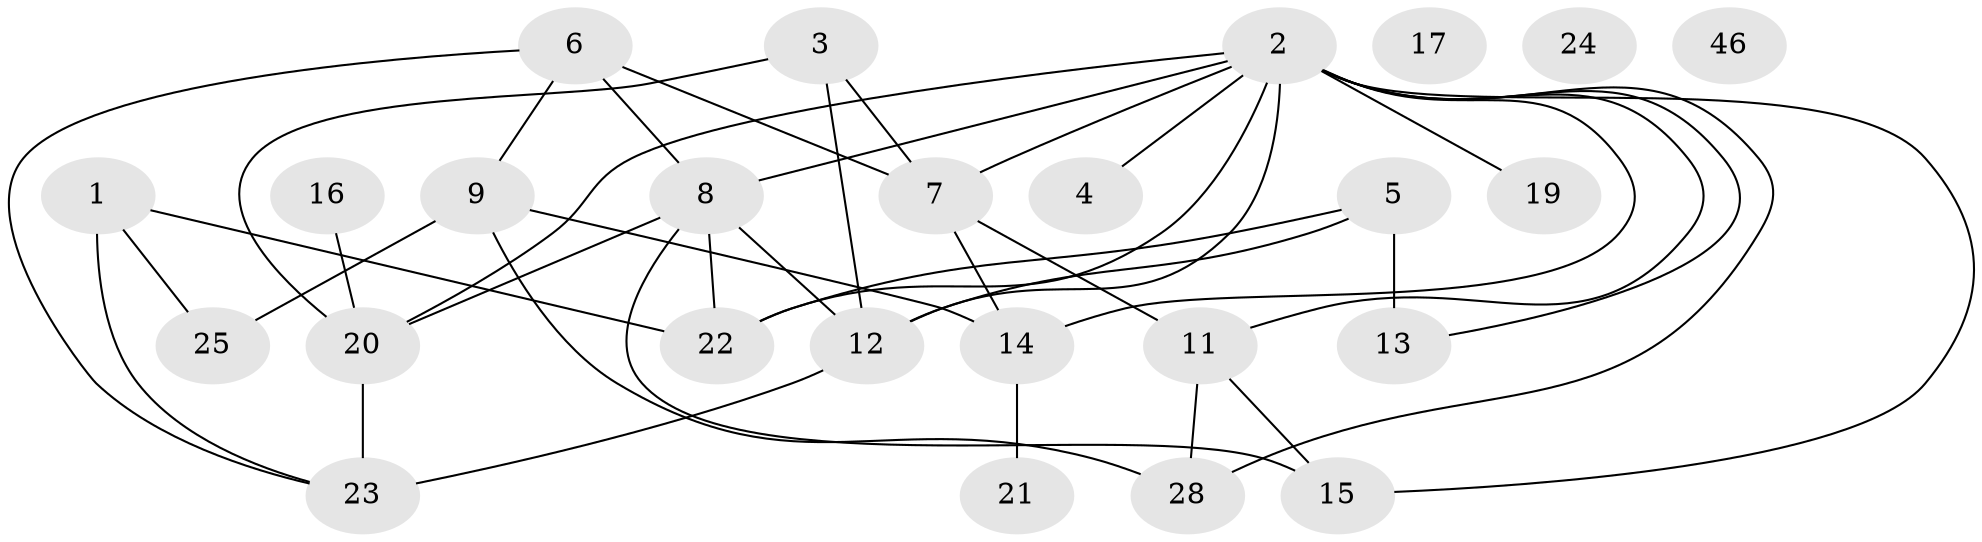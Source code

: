 // original degree distribution, {5: 0.11764705882352941, 3: 0.23529411764705882, 1: 0.23529411764705882, 4: 0.09803921568627451, 6: 0.0392156862745098, 2: 0.21568627450980393, 0: 0.0392156862745098, 8: 0.0196078431372549}
// Generated by graph-tools (version 1.1) at 2025/13/03/09/25 04:13:10]
// undirected, 25 vertices, 40 edges
graph export_dot {
graph [start="1"]
  node [color=gray90,style=filled];
  1 [super="+41+51+43+36"];
  2 [super="+40+26"];
  3;
  4;
  5 [super="+37"];
  6 [super="+29"];
  7 [super="+10"];
  8 [super="+35"];
  9;
  11 [super="+27+18"];
  12;
  13 [super="+50+44"];
  14 [super="+38"];
  15;
  16;
  17 [super="+39"];
  19;
  20 [super="+31+30"];
  21 [super="+49+33"];
  22 [super="+47"];
  23;
  24;
  25;
  28 [super="+42+32"];
  46;
  1 -- 22;
  1 -- 25;
  1 -- 23;
  2 -- 4;
  2 -- 22;
  2 -- 7 [weight=2];
  2 -- 12;
  2 -- 13;
  2 -- 14;
  2 -- 15;
  2 -- 19;
  2 -- 28;
  2 -- 20;
  2 -- 11;
  2 -- 8;
  3 -- 12;
  3 -- 20;
  3 -- 7;
  5 -- 12;
  5 -- 13 [weight=2];
  5 -- 22;
  6 -- 7;
  6 -- 8;
  6 -- 9;
  6 -- 23;
  7 -- 11;
  7 -- 14;
  8 -- 20;
  8 -- 22;
  8 -- 12;
  8 -- 15;
  9 -- 14;
  9 -- 25;
  9 -- 28;
  11 -- 15;
  11 -- 28;
  12 -- 23;
  14 -- 21;
  16 -- 20;
  20 -- 23 [weight=2];
}
